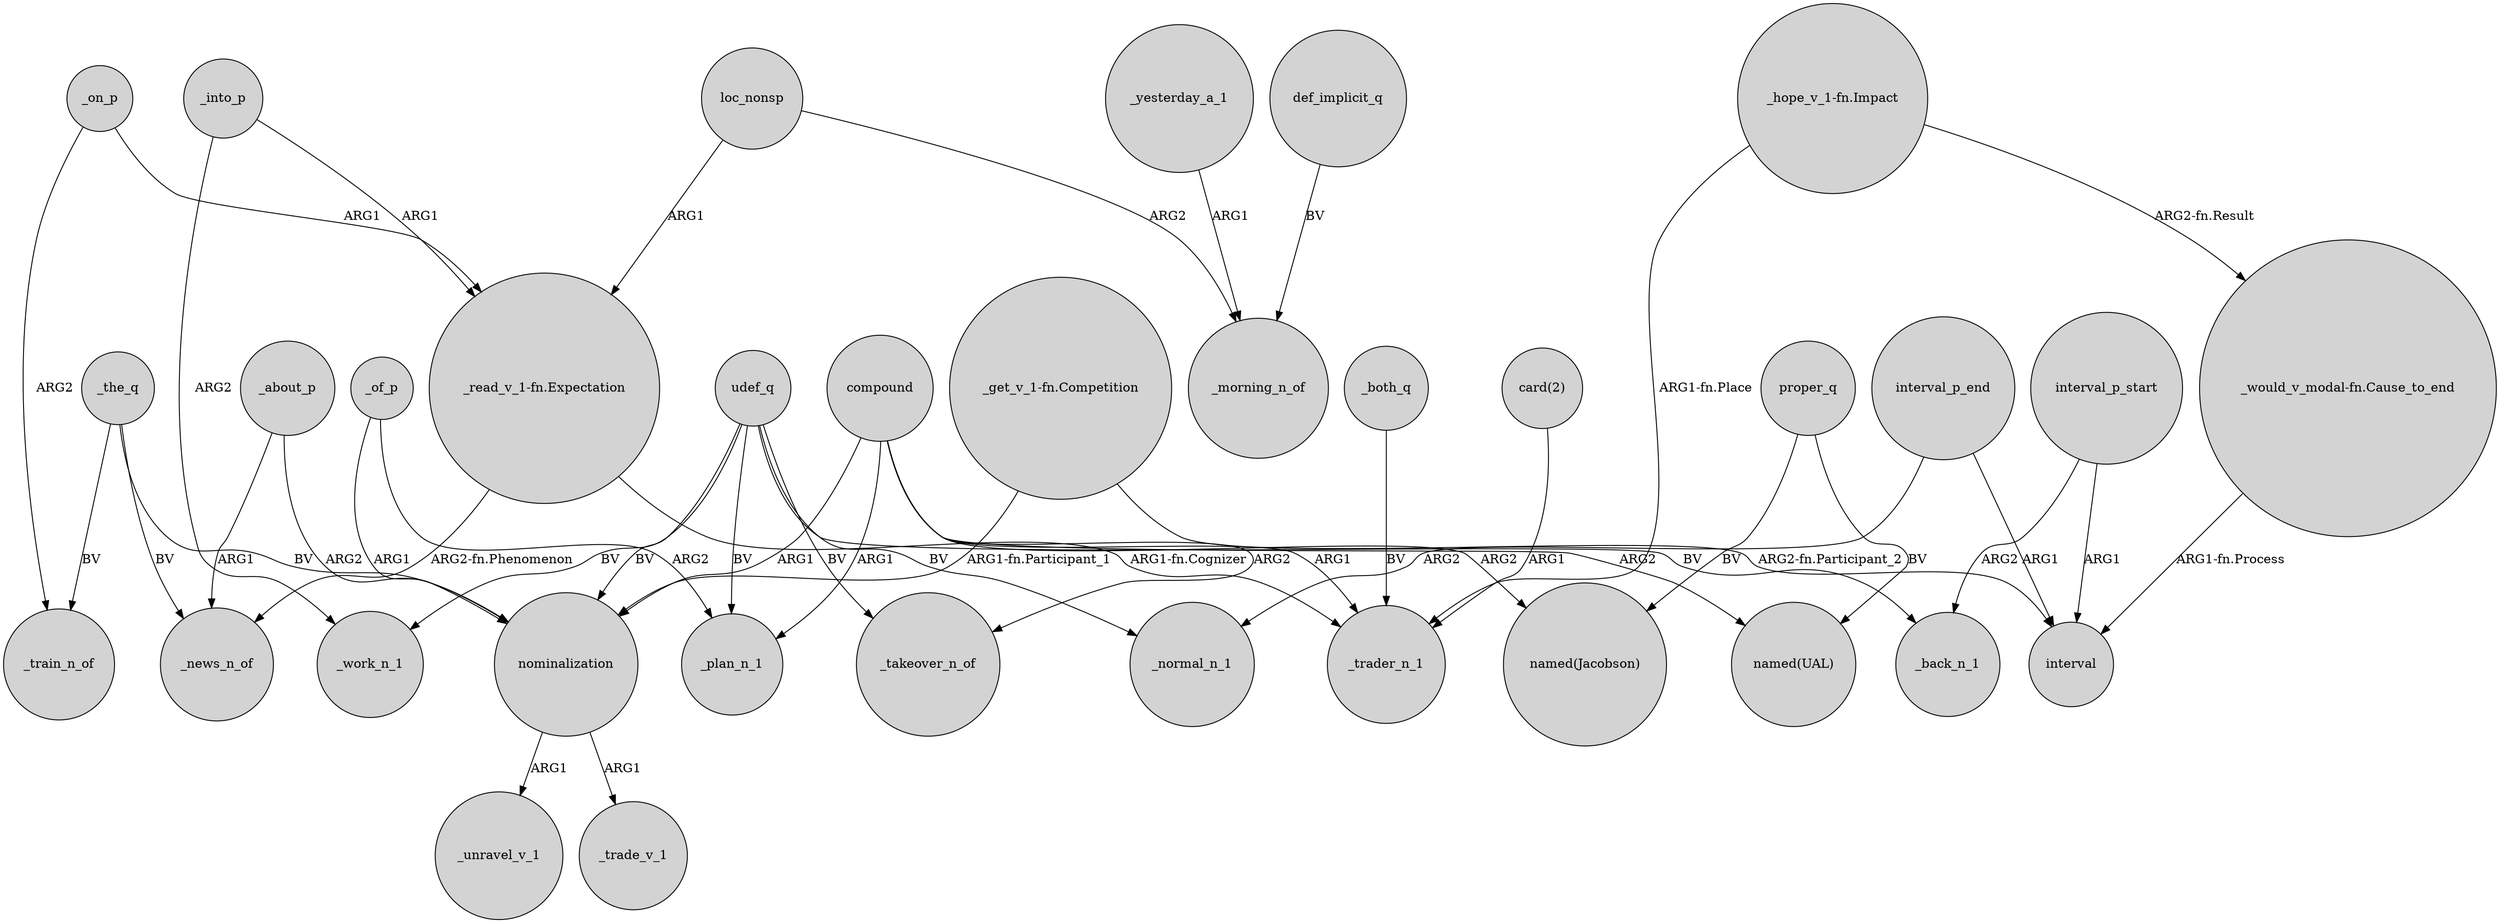 digraph {
	node [shape=circle style=filled]
	_the_q -> nominalization [label=BV]
	_into_p -> "_read_v_1-fn.Expectation" [label=ARG1]
	"_hope_v_1-fn.Impact" -> _trader_n_1 [label="ARG1-fn.Place"]
	loc_nonsp -> _morning_n_of [label=ARG2]
	_the_q -> _train_n_of [label=BV]
	_of_p -> nominalization [label=ARG1]
	compound -> _trader_n_1 [label=ARG1]
	udef_q -> nominalization [label=BV]
	udef_q -> _work_n_1 [label=BV]
	"_get_v_1-fn.Competition" -> nominalization [label="ARG1-fn.Participant_1"]
	"_read_v_1-fn.Expectation" -> _news_n_of [label="ARG2-fn.Phenomenon"]
	_about_p -> nominalization [label=ARG2]
	interval_p_start -> interval [label=ARG1]
	_on_p -> "_read_v_1-fn.Expectation" [label=ARG1]
	proper_q -> "named(UAL)" [label=BV]
	"_hope_v_1-fn.Impact" -> "_would_v_modal-fn.Cause_to_end" [label="ARG2-fn.Result"]
	interval_p_end -> _normal_n_1 [label=ARG2]
	udef_q -> _takeover_n_of [label=BV]
	"_would_v_modal-fn.Cause_to_end" -> interval [label="ARG1-fn.Process"]
	"_read_v_1-fn.Expectation" -> _trader_n_1 [label="ARG1-fn.Cognizer"]
	udef_q -> _back_n_1 [label=BV]
	_about_p -> _news_n_of [label=ARG1]
	compound -> "named(Jacobson)" [label=ARG2]
	compound -> nominalization [label=ARG1]
	def_implicit_q -> _morning_n_of [label=BV]
	interval_p_end -> interval [label=ARG1]
	_on_p -> _train_n_of [label=ARG2]
	_yesterday_a_1 -> _morning_n_of [label=ARG1]
	_both_q -> _trader_n_1 [label=BV]
	interval_p_start -> _back_n_1 [label=ARG2]
	udef_q -> _normal_n_1 [label=BV]
	compound -> "named(UAL)" [label=ARG2]
	_the_q -> _news_n_of [label=BV]
	_of_p -> _plan_n_1 [label=ARG2]
	compound -> _takeover_n_of [label=ARG2]
	compound -> _plan_n_1 [label=ARG1]
	_into_p -> _work_n_1 [label=ARG2]
	nominalization -> _unravel_v_1 [label=ARG1]
	loc_nonsp -> "_read_v_1-fn.Expectation" [label=ARG1]
	"card(2)" -> _trader_n_1 [label=ARG1]
	udef_q -> _plan_n_1 [label=BV]
	"_get_v_1-fn.Competition" -> interval [label="ARG2-fn.Participant_2"]
	nominalization -> _trade_v_1 [label=ARG1]
	proper_q -> "named(Jacobson)" [label=BV]
}

